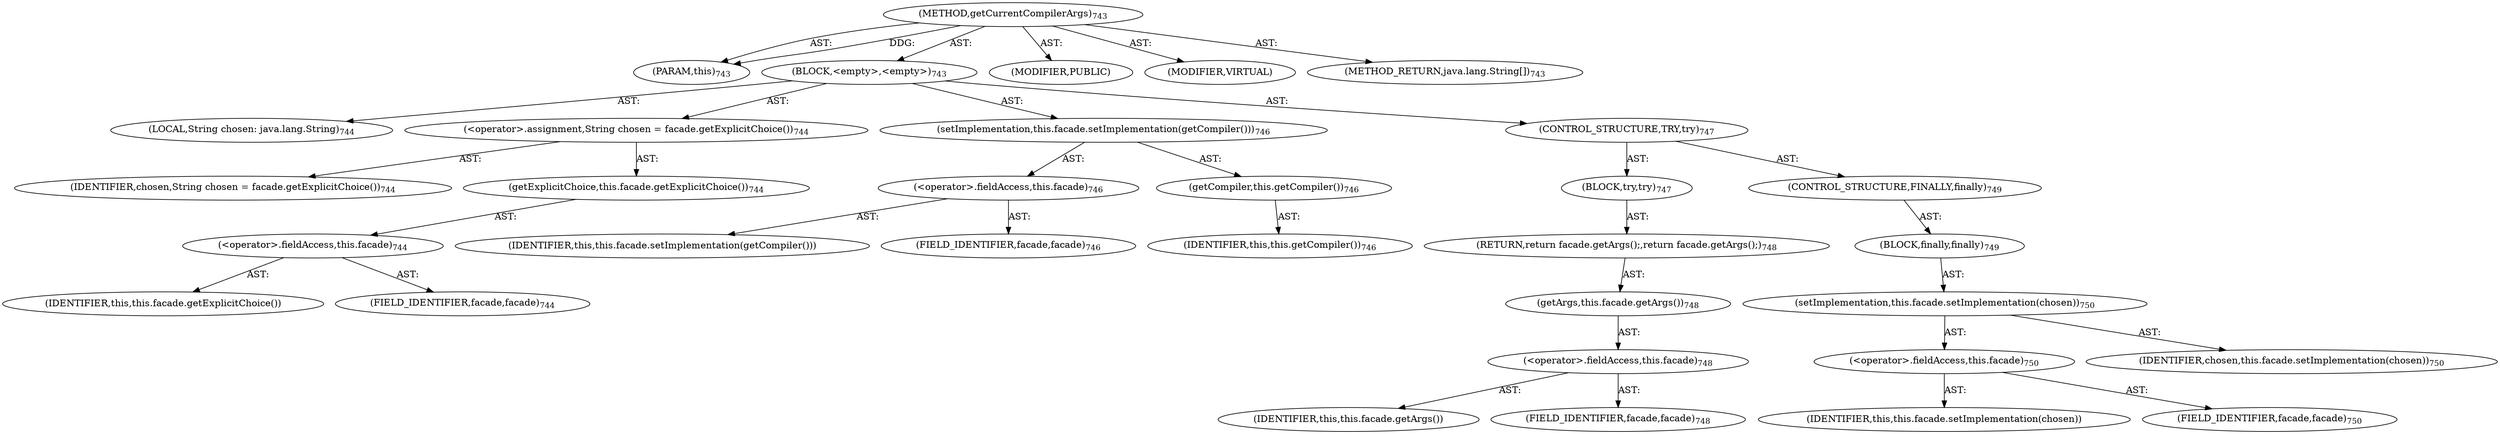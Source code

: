 digraph "getCurrentCompilerArgs" {  
"111669149757" [label = <(METHOD,getCurrentCompilerArgs)<SUB>743</SUB>> ]
"115964117018" [label = <(PARAM,this)<SUB>743</SUB>> ]
"25769803863" [label = <(BLOCK,&lt;empty&gt;,&lt;empty&gt;)<SUB>743</SUB>> ]
"94489280513" [label = <(LOCAL,String chosen: java.lang.String)<SUB>744</SUB>> ]
"30064771311" [label = <(&lt;operator&gt;.assignment,String chosen = facade.getExplicitChoice())<SUB>744</SUB>> ]
"68719476931" [label = <(IDENTIFIER,chosen,String chosen = facade.getExplicitChoice())<SUB>744</SUB>> ]
"30064771312" [label = <(getExplicitChoice,this.facade.getExplicitChoice())<SUB>744</SUB>> ]
"30064771313" [label = <(&lt;operator&gt;.fieldAccess,this.facade)<SUB>744</SUB>> ]
"68719476932" [label = <(IDENTIFIER,this,this.facade.getExplicitChoice())> ]
"55834574962" [label = <(FIELD_IDENTIFIER,facade,facade)<SUB>744</SUB>> ]
"30064771314" [label = <(setImplementation,this.facade.setImplementation(getCompiler()))<SUB>746</SUB>> ]
"30064771315" [label = <(&lt;operator&gt;.fieldAccess,this.facade)<SUB>746</SUB>> ]
"68719476933" [label = <(IDENTIFIER,this,this.facade.setImplementation(getCompiler()))> ]
"55834574963" [label = <(FIELD_IDENTIFIER,facade,facade)<SUB>746</SUB>> ]
"30064771316" [label = <(getCompiler,this.getCompiler())<SUB>746</SUB>> ]
"68719476768" [label = <(IDENTIFIER,this,this.getCompiler())<SUB>746</SUB>> ]
"47244640282" [label = <(CONTROL_STRUCTURE,TRY,try)<SUB>747</SUB>> ]
"25769803864" [label = <(BLOCK,try,try)<SUB>747</SUB>> ]
"146028888096" [label = <(RETURN,return facade.getArgs();,return facade.getArgs();)<SUB>748</SUB>> ]
"30064771317" [label = <(getArgs,this.facade.getArgs())<SUB>748</SUB>> ]
"30064771318" [label = <(&lt;operator&gt;.fieldAccess,this.facade)<SUB>748</SUB>> ]
"68719476934" [label = <(IDENTIFIER,this,this.facade.getArgs())> ]
"55834574964" [label = <(FIELD_IDENTIFIER,facade,facade)<SUB>748</SUB>> ]
"47244640283" [label = <(CONTROL_STRUCTURE,FINALLY,finally)<SUB>749</SUB>> ]
"25769803865" [label = <(BLOCK,finally,finally)<SUB>749</SUB>> ]
"30064771319" [label = <(setImplementation,this.facade.setImplementation(chosen))<SUB>750</SUB>> ]
"30064771320" [label = <(&lt;operator&gt;.fieldAccess,this.facade)<SUB>750</SUB>> ]
"68719476935" [label = <(IDENTIFIER,this,this.facade.setImplementation(chosen))> ]
"55834574965" [label = <(FIELD_IDENTIFIER,facade,facade)<SUB>750</SUB>> ]
"68719476936" [label = <(IDENTIFIER,chosen,this.facade.setImplementation(chosen))<SUB>750</SUB>> ]
"133143986327" [label = <(MODIFIER,PUBLIC)> ]
"133143986328" [label = <(MODIFIER,VIRTUAL)> ]
"128849018941" [label = <(METHOD_RETURN,java.lang.String[])<SUB>743</SUB>> ]
  "111669149757" -> "115964117018"  [ label = "AST: "] 
  "111669149757" -> "25769803863"  [ label = "AST: "] 
  "111669149757" -> "133143986327"  [ label = "AST: "] 
  "111669149757" -> "133143986328"  [ label = "AST: "] 
  "111669149757" -> "128849018941"  [ label = "AST: "] 
  "25769803863" -> "94489280513"  [ label = "AST: "] 
  "25769803863" -> "30064771311"  [ label = "AST: "] 
  "25769803863" -> "30064771314"  [ label = "AST: "] 
  "25769803863" -> "47244640282"  [ label = "AST: "] 
  "30064771311" -> "68719476931"  [ label = "AST: "] 
  "30064771311" -> "30064771312"  [ label = "AST: "] 
  "30064771312" -> "30064771313"  [ label = "AST: "] 
  "30064771313" -> "68719476932"  [ label = "AST: "] 
  "30064771313" -> "55834574962"  [ label = "AST: "] 
  "30064771314" -> "30064771315"  [ label = "AST: "] 
  "30064771314" -> "30064771316"  [ label = "AST: "] 
  "30064771315" -> "68719476933"  [ label = "AST: "] 
  "30064771315" -> "55834574963"  [ label = "AST: "] 
  "30064771316" -> "68719476768"  [ label = "AST: "] 
  "47244640282" -> "25769803864"  [ label = "AST: "] 
  "47244640282" -> "47244640283"  [ label = "AST: "] 
  "25769803864" -> "146028888096"  [ label = "AST: "] 
  "146028888096" -> "30064771317"  [ label = "AST: "] 
  "30064771317" -> "30064771318"  [ label = "AST: "] 
  "30064771318" -> "68719476934"  [ label = "AST: "] 
  "30064771318" -> "55834574964"  [ label = "AST: "] 
  "47244640283" -> "25769803865"  [ label = "AST: "] 
  "25769803865" -> "30064771319"  [ label = "AST: "] 
  "30064771319" -> "30064771320"  [ label = "AST: "] 
  "30064771319" -> "68719476936"  [ label = "AST: "] 
  "30064771320" -> "68719476935"  [ label = "AST: "] 
  "30064771320" -> "55834574965"  [ label = "AST: "] 
  "111669149757" -> "115964117018"  [ label = "DDG: "] 
}
